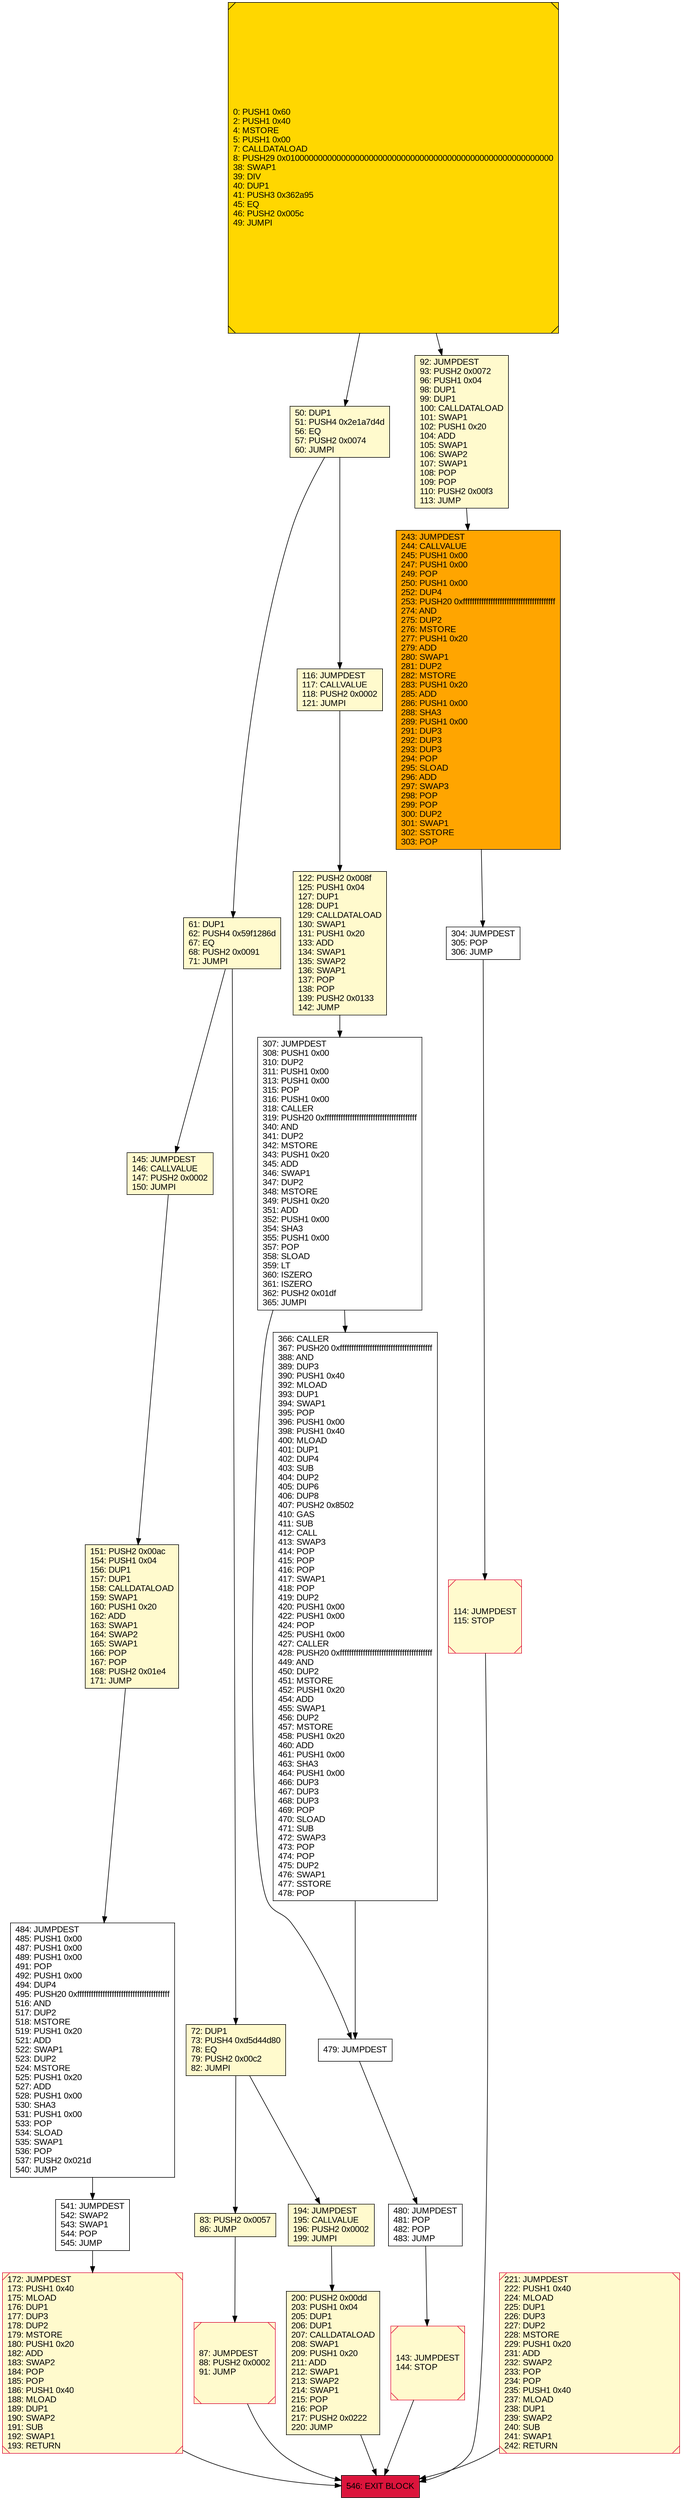 digraph G {
bgcolor=transparent rankdir=UD;
node [shape=box style=filled color=black fillcolor=white fontname=arial fontcolor=black];
484 [label="484: JUMPDEST\l485: PUSH1 0x00\l487: PUSH1 0x00\l489: PUSH1 0x00\l491: POP\l492: PUSH1 0x00\l494: DUP4\l495: PUSH20 0xffffffffffffffffffffffffffffffffffffffff\l516: AND\l517: DUP2\l518: MSTORE\l519: PUSH1 0x20\l521: ADD\l522: SWAP1\l523: DUP2\l524: MSTORE\l525: PUSH1 0x20\l527: ADD\l528: PUSH1 0x00\l530: SHA3\l531: PUSH1 0x00\l533: POP\l534: SLOAD\l535: SWAP1\l536: POP\l537: PUSH2 0x021d\l540: JUMP\l" ];
145 [label="145: JUMPDEST\l146: CALLVALUE\l147: PUSH2 0x0002\l150: JUMPI\l" fillcolor=lemonchiffon ];
546 [label="546: JUMPDEST\l547: PUSH1 0x00\l549: PUSH1 0x00\l551: POP\l552: PUSH1 0x20\l554: MSTORE\l555: DUP1\l556: PUSH1 0x00\l558: MSTORE\l559: PUSH1 0x40\l561: PUSH1 0x00\l563: SHA3\l564: PUSH1 0x00\l566: SWAP2\l567: POP\l568: SWAP1\l569: POP\l570: SLOAD\l571: DUP2\l572: JUMP\l" ];
479 [label="479: JUMPDEST\l" ];
0 [label="0: PUSH1 0x60\l2: PUSH1 0x40\l4: MSTORE\l5: PUSH1 0x00\l7: CALLDATALOAD\l8: PUSH29 0x0100000000000000000000000000000000000000000000000000000000\l38: SWAP1\l39: DIV\l40: DUP1\l41: PUSH3 0x362a95\l45: EQ\l46: PUSH2 0x005c\l49: JUMPI\l" fillcolor=lemonchiffon shape=Msquare fillcolor=gold ];
61 [label="61: DUP1\l62: PUSH4 0x59f1286d\l67: EQ\l68: PUSH2 0x0091\l71: JUMPI\l" fillcolor=lemonchiffon ];
122 [label="122: PUSH2 0x008f\l125: PUSH1 0x04\l127: DUP1\l128: DUP1\l129: CALLDATALOAD\l130: SWAP1\l131: PUSH1 0x20\l133: ADD\l134: SWAP1\l135: SWAP2\l136: SWAP1\l137: POP\l138: POP\l139: PUSH2 0x0133\l142: JUMP\l" fillcolor=lemonchiffon ];
72 [label="72: DUP1\l73: PUSH4 0xd5d44d80\l78: EQ\l79: PUSH2 0x00c2\l82: JUMPI\l" fillcolor=lemonchiffon ];
151 [label="151: PUSH2 0x00ac\l154: PUSH1 0x04\l156: DUP1\l157: DUP1\l158: CALLDATALOAD\l159: SWAP1\l160: PUSH1 0x20\l162: ADD\l163: SWAP1\l164: SWAP2\l165: SWAP1\l166: POP\l167: POP\l168: PUSH2 0x01e4\l171: JUMP\l" fillcolor=lemonchiffon ];
304 [label="304: JUMPDEST\l305: POP\l306: JUMP\l" ];
243 [label="243: JUMPDEST\l244: CALLVALUE\l245: PUSH1 0x00\l247: PUSH1 0x00\l249: POP\l250: PUSH1 0x00\l252: DUP4\l253: PUSH20 0xffffffffffffffffffffffffffffffffffffffff\l274: AND\l275: DUP2\l276: MSTORE\l277: PUSH1 0x20\l279: ADD\l280: SWAP1\l281: DUP2\l282: MSTORE\l283: PUSH1 0x20\l285: ADD\l286: PUSH1 0x00\l288: SHA3\l289: PUSH1 0x00\l291: DUP3\l292: DUP3\l293: DUP3\l294: POP\l295: SLOAD\l296: ADD\l297: SWAP3\l298: POP\l299: POP\l300: DUP2\l301: SWAP1\l302: SSTORE\l303: POP\l" fillcolor=orange ];
83 [label="83: PUSH2 0x0057\l86: JUMP\l" fillcolor=lemonchiffon ];
143 [label="143: JUMPDEST\l144: STOP\l" fillcolor=lemonchiffon shape=Msquare color=crimson ];
194 [label="194: JUMPDEST\l195: CALLVALUE\l196: PUSH2 0x0002\l199: JUMPI\l" fillcolor=lemonchiffon ];
172 [label="172: JUMPDEST\l173: PUSH1 0x40\l175: MLOAD\l176: DUP1\l177: DUP3\l178: DUP2\l179: MSTORE\l180: PUSH1 0x20\l182: ADD\l183: SWAP2\l184: POP\l185: POP\l186: PUSH1 0x40\l188: MLOAD\l189: DUP1\l190: SWAP2\l191: SUB\l192: SWAP1\l193: RETURN\l" fillcolor=lemonchiffon shape=Msquare color=crimson ];
366 [label="366: CALLER\l367: PUSH20 0xffffffffffffffffffffffffffffffffffffffff\l388: AND\l389: DUP3\l390: PUSH1 0x40\l392: MLOAD\l393: DUP1\l394: SWAP1\l395: POP\l396: PUSH1 0x00\l398: PUSH1 0x40\l400: MLOAD\l401: DUP1\l402: DUP4\l403: SUB\l404: DUP2\l405: DUP6\l406: DUP8\l407: PUSH2 0x8502\l410: GAS\l411: SUB\l412: CALL\l413: SWAP3\l414: POP\l415: POP\l416: POP\l417: SWAP1\l418: POP\l419: DUP2\l420: PUSH1 0x00\l422: PUSH1 0x00\l424: POP\l425: PUSH1 0x00\l427: CALLER\l428: PUSH20 0xffffffffffffffffffffffffffffffffffffffff\l449: AND\l450: DUP2\l451: MSTORE\l452: PUSH1 0x20\l454: ADD\l455: SWAP1\l456: DUP2\l457: MSTORE\l458: PUSH1 0x20\l460: ADD\l461: PUSH1 0x00\l463: SHA3\l464: PUSH1 0x00\l466: DUP3\l467: DUP3\l468: DUP3\l469: POP\l470: SLOAD\l471: SUB\l472: SWAP3\l473: POP\l474: POP\l475: DUP2\l476: SWAP1\l477: SSTORE\l478: POP\l" ];
50 [label="50: DUP1\l51: PUSH4 0x2e1a7d4d\l56: EQ\l57: PUSH2 0x0074\l60: JUMPI\l" fillcolor=lemonchiffon ];
546 [label="546: EXIT BLOCK\l" fillcolor=crimson ];
114 [label="114: JUMPDEST\l115: STOP\l" fillcolor=lemonchiffon shape=Msquare color=crimson ];
200 [label="200: PUSH2 0x00dd\l203: PUSH1 0x04\l205: DUP1\l206: DUP1\l207: CALLDATALOAD\l208: SWAP1\l209: PUSH1 0x20\l211: ADD\l212: SWAP1\l213: SWAP2\l214: SWAP1\l215: POP\l216: POP\l217: PUSH2 0x0222\l220: JUMP\l" fillcolor=lemonchiffon ];
87 [label="87: JUMPDEST\l88: PUSH2 0x0002\l91: JUMP\l" fillcolor=lemonchiffon shape=Msquare color=crimson ];
307 [label="307: JUMPDEST\l308: PUSH1 0x00\l310: DUP2\l311: PUSH1 0x00\l313: PUSH1 0x00\l315: POP\l316: PUSH1 0x00\l318: CALLER\l319: PUSH20 0xffffffffffffffffffffffffffffffffffffffff\l340: AND\l341: DUP2\l342: MSTORE\l343: PUSH1 0x20\l345: ADD\l346: SWAP1\l347: DUP2\l348: MSTORE\l349: PUSH1 0x20\l351: ADD\l352: PUSH1 0x00\l354: SHA3\l355: PUSH1 0x00\l357: POP\l358: SLOAD\l359: LT\l360: ISZERO\l361: ISZERO\l362: PUSH2 0x01df\l365: JUMPI\l" ];
116 [label="116: JUMPDEST\l117: CALLVALUE\l118: PUSH2 0x0002\l121: JUMPI\l" fillcolor=lemonchiffon ];
480 [label="480: JUMPDEST\l481: POP\l482: POP\l483: JUMP\l" ];
221 [label="221: JUMPDEST\l222: PUSH1 0x40\l224: MLOAD\l225: DUP1\l226: DUP3\l227: DUP2\l228: MSTORE\l229: PUSH1 0x20\l231: ADD\l232: SWAP2\l233: POP\l234: POP\l235: PUSH1 0x40\l237: MLOAD\l238: DUP1\l239: SWAP2\l240: SUB\l241: SWAP1\l242: RETURN\l" fillcolor=lemonchiffon shape=Msquare color=crimson ];
541 [label="541: JUMPDEST\l542: SWAP2\l543: SWAP1\l544: POP\l545: JUMP\l" ];
92 [label="92: JUMPDEST\l93: PUSH2 0x0072\l96: PUSH1 0x04\l98: DUP1\l99: DUP1\l100: CALLDATALOAD\l101: SWAP1\l102: PUSH1 0x20\l104: ADD\l105: SWAP1\l106: SWAP2\l107: SWAP1\l108: POP\l109: POP\l110: PUSH2 0x00f3\l113: JUMP\l" fillcolor=lemonchiffon ];
114 -> 546;
87 -> 546;
61 -> 72;
307 -> 366;
50 -> 116;
72 -> 194;
221 -> 546;
72 -> 83;
243 -> 304;
151 -> 484;
145 -> 151;
61 -> 145;
92 -> 243;
541 -> 172;
0 -> 92;
480 -> 143;
0 -> 50;
50 -> 61;
304 -> 114;
366 -> 479;
200 -> 546;
143 -> 546;
194 -> 200;
479 -> 480;
116 -> 122;
307 -> 479;
122 -> 307;
83 -> 87;
172 -> 546;
484 -> 541;
}